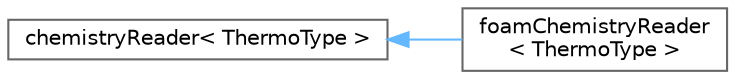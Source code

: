 digraph "Graphical Class Hierarchy"
{
 // LATEX_PDF_SIZE
  bgcolor="transparent";
  edge [fontname=Helvetica,fontsize=10,labelfontname=Helvetica,labelfontsize=10];
  node [fontname=Helvetica,fontsize=10,shape=box,height=0.2,width=0.4];
  rankdir="LR";
  Node0 [id="Node000000",label="chemistryReader\< ThermoType \>",height=0.2,width=0.4,color="grey40", fillcolor="white", style="filled",URL="$classFoam_1_1chemistryReader.html",tooltip="Abstract class for reading chemistry."];
  Node0 -> Node1 [id="edge4398_Node000000_Node000001",dir="back",color="steelblue1",style="solid",tooltip=" "];
  Node1 [id="Node000001",label="foamChemistryReader\l\< ThermoType \>",height=0.2,width=0.4,color="grey40", fillcolor="white", style="filled",URL="$classFoam_1_1foamChemistryReader.html",tooltip="Chemistry reader for OpenFOAM format."];
}
